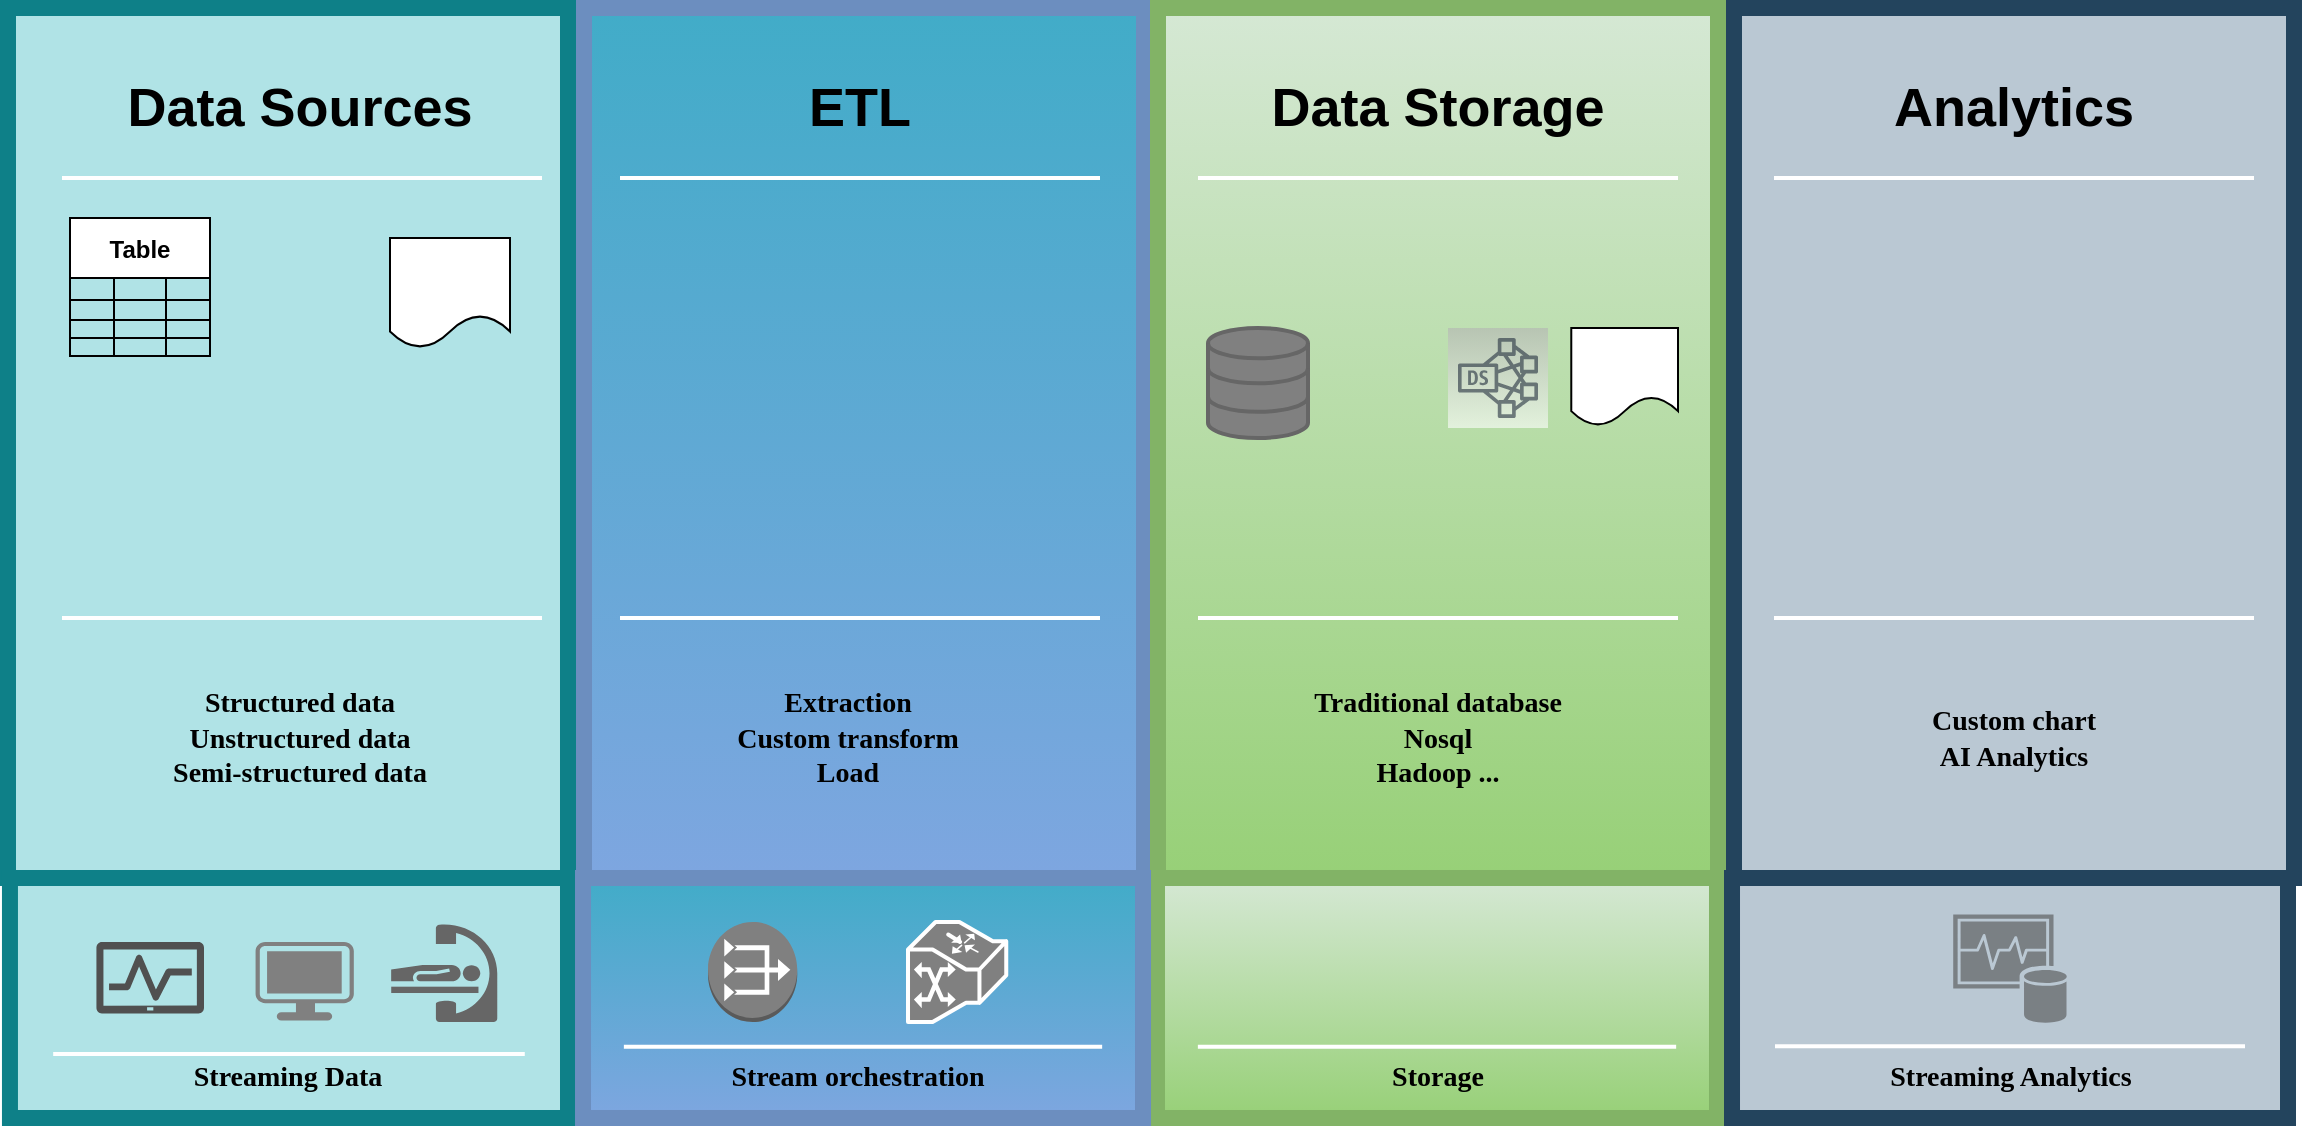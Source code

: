<mxfile version="14.9.1" type="github">
  <diagram name="Page-1" id="12e1b939-464a-85fe-373e-61e167be1490">
    <mxGraphModel dx="1422" dy="712" grid="1" gridSize="10" guides="1" tooltips="1" connect="1" arrows="1" fold="1" page="1" pageScale="1.5" pageWidth="1169" pageHeight="826" background="none" math="0" shadow="0">
      <root>
        <mxCell id="0" />
        <mxCell id="1" parent="0" />
        <mxCell id="60da8b9f42644d3a-2" value="" style="whiteSpace=wrap;html=1;rounded=0;shadow=0;strokeWidth=8;fontSize=20;align=center;fillColor=#b0e3e6;strokeColor=#0e8088;" parent="1" vertex="1">
          <mxGeometry x="310" y="405" width="280" height="435" as="geometry" />
        </mxCell>
        <mxCell id="60da8b9f42644d3a-3" value="Data Sources" style="text;html=1;strokeColor=none;fillColor=none;align=center;verticalAlign=middle;whiteSpace=wrap;rounded=0;shadow=0;fontSize=27;fontColor=#000000;fontStyle=1" parent="1" vertex="1">
          <mxGeometry x="316" y="425" width="280" height="60" as="geometry" />
        </mxCell>
        <mxCell id="60da8b9f42644d3a-4" value="&lt;font face=&quot;Georgia&quot;&gt;&lt;b&gt;&lt;font color=&quot;#000000&quot;&gt;Structured data&lt;/font&gt;&lt;br&gt;&lt;/b&gt;&lt;/font&gt;&lt;div&gt;&lt;font face=&quot;Georgia&quot;&gt;&lt;b&gt;&lt;font color=&quot;#000000&quot;&gt;Unstructured data&lt;/font&gt; &lt;br&gt;&lt;/b&gt;&lt;/font&gt;&lt;/div&gt;&lt;div&gt;&lt;font face=&quot;Georgia&quot;&gt;&lt;b&gt;&lt;font color=&quot;#000000&quot;&gt;Semi-structured data&lt;/font&gt;&lt;/b&gt;&lt;/font&gt;&lt;/div&gt;" style="text;html=1;strokeColor=none;fillColor=none;align=center;verticalAlign=middle;whiteSpace=wrap;rounded=0;shadow=0;fontSize=14;fontColor=#FFFFFF;" parent="1" vertex="1">
          <mxGeometry x="316" y="725" width="280" height="90" as="geometry" />
        </mxCell>
        <mxCell id="60da8b9f42644d3a-6" value="" style="line;strokeWidth=2;html=1;rounded=0;shadow=0;fontSize=27;align=center;fillColor=none;strokeColor=#FFFFFF;" parent="1" vertex="1">
          <mxGeometry x="337" y="485" width="240" height="10" as="geometry" />
        </mxCell>
        <mxCell id="60da8b9f42644d3a-7" value="" style="line;strokeWidth=2;html=1;rounded=0;shadow=0;fontSize=27;align=center;fillColor=none;strokeColor=#FFFFFF;" parent="1" vertex="1">
          <mxGeometry x="337" y="705" width="240" height="10" as="geometry" />
        </mxCell>
        <mxCell id="60da8b9f42644d3a-17" value="" style="whiteSpace=wrap;html=1;rounded=0;shadow=0;strokeWidth=8;fontSize=20;align=center;fillColor=#41acc8;strokeColor=#6c8ebf;gradientColor=#7ea6e0;" parent="1" vertex="1">
          <mxGeometry x="598" y="405" width="280" height="435" as="geometry" />
        </mxCell>
        <mxCell id="60da8b9f42644d3a-18" value="ETL" style="text;html=1;strokeColor=none;fillColor=none;align=center;verticalAlign=middle;whiteSpace=wrap;rounded=0;shadow=0;fontSize=27;fontColor=#000000;fontStyle=1" parent="1" vertex="1">
          <mxGeometry x="596" y="425" width="280" height="60" as="geometry" />
        </mxCell>
        <mxCell id="60da8b9f42644d3a-20" value="" style="line;strokeWidth=2;html=1;rounded=0;shadow=0;fontSize=27;align=center;fillColor=none;strokeColor=#FFFFFF;" parent="1" vertex="1">
          <mxGeometry x="616" y="485" width="240" height="10" as="geometry" />
        </mxCell>
        <mxCell id="60da8b9f42644d3a-21" value="" style="line;strokeWidth=2;html=1;rounded=0;shadow=0;fontSize=27;align=center;fillColor=none;strokeColor=#FFFFFF;" parent="1" vertex="1">
          <mxGeometry x="616" y="705" width="240" height="10" as="geometry" />
        </mxCell>
        <mxCell id="60da8b9f42644d3a-24" value="" style="whiteSpace=wrap;html=1;rounded=0;shadow=0;strokeWidth=8;fontSize=20;align=center;fillColor=#d5e8d4;strokeColor=#82b366;gradientColor=#97d077;" parent="1" vertex="1">
          <mxGeometry x="885" y="405" width="280" height="435" as="geometry" />
        </mxCell>
        <mxCell id="60da8b9f42644d3a-25" value="Data Storage" style="text;html=1;strokeColor=none;fillColor=none;align=center;verticalAlign=middle;whiteSpace=wrap;rounded=0;shadow=0;fontSize=27;fontColor=#000000;fontStyle=1" parent="1" vertex="1">
          <mxGeometry x="885" y="425" width="280" height="60" as="geometry" />
        </mxCell>
        <mxCell id="60da8b9f42644d3a-27" value="" style="line;strokeWidth=2;html=1;rounded=0;shadow=0;fontSize=27;align=left;fillColor=none;strokeColor=#FFFFFF;" parent="1" vertex="1">
          <mxGeometry x="905" y="485" width="240" height="10" as="geometry" />
        </mxCell>
        <mxCell id="60da8b9f42644d3a-28" value="" style="line;strokeWidth=2;html=1;rounded=0;shadow=0;fontSize=27;align=center;fillColor=none;strokeColor=#FFFFFF;" parent="1" vertex="1">
          <mxGeometry x="905" y="705" width="240" height="10" as="geometry" />
        </mxCell>
        <mxCell id="60da8b9f42644d3a-31" value="" style="whiteSpace=wrap;html=1;rounded=0;shadow=0;strokeWidth=8;fontSize=20;align=center;fillColor=#bac8d3;strokeColor=#23445d;" parent="1" vertex="1">
          <mxGeometry x="1173" y="405" width="280" height="435" as="geometry" />
        </mxCell>
        <mxCell id="60da8b9f42644d3a-32" value="Analytics" style="text;html=1;strokeColor=none;fillColor=none;align=center;verticalAlign=middle;whiteSpace=wrap;rounded=0;shadow=0;fontSize=27;fontColor=#000000;fontStyle=1" parent="1" vertex="1">
          <mxGeometry x="1173" y="425" width="280" height="60" as="geometry" />
        </mxCell>
        <mxCell id="60da8b9f42644d3a-33" value="&lt;div&gt;&lt;font color=&quot;#000000&quot;&gt;&lt;b&gt;&lt;font face=&quot;Georgia&quot;&gt;Custom chart&lt;/font&gt;&lt;/b&gt;&lt;/font&gt;&lt;/div&gt;&lt;div&gt;&lt;b&gt;&lt;font face=&quot;Georgia&quot;&gt;&lt;font color=&quot;#000000&quot;&gt;AI Analytics&lt;/font&gt;&lt;br&gt;&lt;/font&gt;&lt;/b&gt;&lt;/div&gt;" style="text;html=1;strokeColor=none;fillColor=none;align=center;verticalAlign=middle;whiteSpace=wrap;rounded=0;shadow=0;fontSize=14;fontColor=#FFFFFF;" parent="1" vertex="1">
          <mxGeometry x="1173" y="725" width="280" height="90" as="geometry" />
        </mxCell>
        <mxCell id="60da8b9f42644d3a-34" value="" style="line;strokeWidth=2;html=1;rounded=0;shadow=0;fontSize=27;align=center;fillColor=none;strokeColor=#FFFFFF;" parent="1" vertex="1">
          <mxGeometry x="1193" y="485" width="240" height="10" as="geometry" />
        </mxCell>
        <mxCell id="60da8b9f42644d3a-35" value="" style="line;strokeWidth=2;html=1;rounded=0;shadow=0;fontSize=27;align=center;fillColor=none;strokeColor=#FFFFFF;verticalAlign=middle;flipH=0;flipV=1;" parent="1" vertex="1">
          <mxGeometry x="1193" y="705" width="240" height="10" as="geometry" />
        </mxCell>
        <mxCell id="_n4vUQhBtcx1B0NC8GrD-14" value="&lt;div&gt;&lt;font color=&quot;#000000&quot;&gt;&lt;b&gt;&lt;font face=&quot;Georgia&quot;&gt;Extraction&lt;br&gt;&lt;/font&gt;&lt;/b&gt;&lt;/font&gt;&lt;/div&gt;&lt;div&gt;&lt;font color=&quot;#000000&quot;&gt;&lt;b&gt;&lt;font face=&quot;Georgia&quot;&gt;Custom transform&lt;/font&gt;&lt;/b&gt;&lt;/font&gt;&lt;/div&gt;&lt;div&gt;&lt;font color=&quot;#000000&quot;&gt;&lt;b&gt;&lt;font face=&quot;Georgia&quot;&gt;Load&lt;/font&gt;&lt;/b&gt;&lt;/font&gt;&lt;br&gt;&lt;/div&gt;" style="text;html=1;strokeColor=none;fillColor=none;align=center;verticalAlign=middle;whiteSpace=wrap;rounded=0;shadow=0;fontSize=14;fontColor=#FFFFFF;" parent="1" vertex="1">
          <mxGeometry x="590" y="725" width="280" height="90" as="geometry" />
        </mxCell>
        <mxCell id="_n4vUQhBtcx1B0NC8GrD-25" value="Table" style="shape=table;startSize=30;container=1;collapsible=0;childLayout=tableLayout;fontStyle=1;align=center;aspect=fixed;" parent="1" vertex="1">
          <mxGeometry x="341" y="510" width="70" height="69" as="geometry" />
        </mxCell>
        <mxCell id="_n4vUQhBtcx1B0NC8GrD-26" value="" style="shape=partialRectangle;html=1;whiteSpace=wrap;collapsible=0;dropTarget=0;pointerEvents=0;fillColor=none;top=0;left=0;bottom=0;right=0;points=[[0,0.5],[1,0.5]];portConstraint=eastwest;" parent="_n4vUQhBtcx1B0NC8GrD-25" vertex="1">
          <mxGeometry y="30" width="70" height="11" as="geometry" />
        </mxCell>
        <mxCell id="_n4vUQhBtcx1B0NC8GrD-27" value="" style="shape=partialRectangle;html=1;whiteSpace=wrap;connectable=0;fillColor=none;top=0;left=0;bottom=0;right=0;overflow=hidden;" parent="_n4vUQhBtcx1B0NC8GrD-26" vertex="1">
          <mxGeometry width="22" height="11" as="geometry" />
        </mxCell>
        <mxCell id="_n4vUQhBtcx1B0NC8GrD-28" value="" style="shape=partialRectangle;html=1;whiteSpace=wrap;connectable=0;fillColor=none;top=0;left=0;bottom=0;right=0;overflow=hidden;" parent="_n4vUQhBtcx1B0NC8GrD-26" vertex="1">
          <mxGeometry x="22" width="26" height="11" as="geometry" />
        </mxCell>
        <mxCell id="_n4vUQhBtcx1B0NC8GrD-29" value="" style="shape=partialRectangle;html=1;whiteSpace=wrap;connectable=0;fillColor=none;top=0;left=0;bottom=0;right=0;overflow=hidden;" parent="_n4vUQhBtcx1B0NC8GrD-26" vertex="1">
          <mxGeometry x="48" width="22" height="11" as="geometry" />
        </mxCell>
        <mxCell id="_n4vUQhBtcx1B0NC8GrD-30" value="" style="shape=partialRectangle;html=1;whiteSpace=wrap;collapsible=0;dropTarget=0;pointerEvents=0;fillColor=none;top=0;left=0;bottom=0;right=0;points=[[0,0.5],[1,0.5]];portConstraint=eastwest;" parent="_n4vUQhBtcx1B0NC8GrD-25" vertex="1">
          <mxGeometry y="41" width="70" height="10" as="geometry" />
        </mxCell>
        <mxCell id="_n4vUQhBtcx1B0NC8GrD-31" value="" style="shape=partialRectangle;html=1;whiteSpace=wrap;connectable=0;fillColor=none;top=0;left=0;bottom=0;right=0;overflow=hidden;" parent="_n4vUQhBtcx1B0NC8GrD-30" vertex="1">
          <mxGeometry width="22" height="10" as="geometry" />
        </mxCell>
        <mxCell id="_n4vUQhBtcx1B0NC8GrD-32" value="" style="shape=partialRectangle;html=1;whiteSpace=wrap;connectable=0;fillColor=none;top=0;left=0;bottom=0;right=0;overflow=hidden;" parent="_n4vUQhBtcx1B0NC8GrD-30" vertex="1">
          <mxGeometry x="22" width="26" height="10" as="geometry" />
        </mxCell>
        <mxCell id="_n4vUQhBtcx1B0NC8GrD-33" value="" style="shape=partialRectangle;html=1;whiteSpace=wrap;connectable=0;fillColor=none;top=0;left=0;bottom=0;right=0;overflow=hidden;" parent="_n4vUQhBtcx1B0NC8GrD-30" vertex="1">
          <mxGeometry x="48" width="22" height="10" as="geometry" />
        </mxCell>
        <mxCell id="_n4vUQhBtcx1B0NC8GrD-34" value="" style="shape=partialRectangle;html=1;whiteSpace=wrap;collapsible=0;dropTarget=0;pointerEvents=0;fillColor=none;top=0;left=0;bottom=0;right=0;points=[[0,0.5],[1,0.5]];portConstraint=eastwest;" parent="_n4vUQhBtcx1B0NC8GrD-25" vertex="1">
          <mxGeometry y="51" width="70" height="9" as="geometry" />
        </mxCell>
        <mxCell id="_n4vUQhBtcx1B0NC8GrD-35" value="" style="shape=partialRectangle;html=1;whiteSpace=wrap;connectable=0;fillColor=none;top=0;left=0;bottom=0;right=0;overflow=hidden;" parent="_n4vUQhBtcx1B0NC8GrD-34" vertex="1">
          <mxGeometry width="22" height="9" as="geometry" />
        </mxCell>
        <mxCell id="_n4vUQhBtcx1B0NC8GrD-36" value="" style="shape=partialRectangle;html=1;whiteSpace=wrap;connectable=0;fillColor=none;top=0;left=0;bottom=0;right=0;overflow=hidden;" parent="_n4vUQhBtcx1B0NC8GrD-34" vertex="1">
          <mxGeometry x="22" width="26" height="9" as="geometry" />
        </mxCell>
        <mxCell id="_n4vUQhBtcx1B0NC8GrD-37" value="" style="shape=partialRectangle;html=1;whiteSpace=wrap;connectable=0;fillColor=none;top=0;left=0;bottom=0;right=0;overflow=hidden;" parent="_n4vUQhBtcx1B0NC8GrD-34" vertex="1">
          <mxGeometry x="48" width="22" height="9" as="geometry" />
        </mxCell>
        <mxCell id="hcTz_RfjsQjMArmlq-sm-9" style="shape=partialRectangle;html=1;whiteSpace=wrap;collapsible=0;dropTarget=0;pointerEvents=0;fillColor=none;top=0;left=0;bottom=0;right=0;points=[[0,0.5],[1,0.5]];portConstraint=eastwest;" parent="_n4vUQhBtcx1B0NC8GrD-25" vertex="1">
          <mxGeometry y="60" width="70" height="9" as="geometry" />
        </mxCell>
        <mxCell id="hcTz_RfjsQjMArmlq-sm-10" style="shape=partialRectangle;html=1;whiteSpace=wrap;connectable=0;fillColor=none;top=0;left=0;bottom=0;right=0;overflow=hidden;" parent="hcTz_RfjsQjMArmlq-sm-9" vertex="1">
          <mxGeometry width="22" height="9" as="geometry" />
        </mxCell>
        <mxCell id="hcTz_RfjsQjMArmlq-sm-11" style="shape=partialRectangle;html=1;whiteSpace=wrap;connectable=0;fillColor=none;top=0;left=0;bottom=0;right=0;overflow=hidden;" parent="hcTz_RfjsQjMArmlq-sm-9" vertex="1">
          <mxGeometry x="22" width="26" height="9" as="geometry" />
        </mxCell>
        <mxCell id="hcTz_RfjsQjMArmlq-sm-12" style="shape=partialRectangle;html=1;whiteSpace=wrap;connectable=0;fillColor=none;top=0;left=0;bottom=0;right=0;overflow=hidden;" parent="hcTz_RfjsQjMArmlq-sm-9" vertex="1">
          <mxGeometry x="48" width="22" height="9" as="geometry" />
        </mxCell>
        <mxCell id="_n4vUQhBtcx1B0NC8GrD-38" value="" style="shape=document;whiteSpace=wrap;html=1;boundedLbl=1;aspect=fixed;" parent="1" vertex="1">
          <mxGeometry x="501" y="520" width="60" height="55" as="geometry" />
        </mxCell>
        <mxCell id="_n4vUQhBtcx1B0NC8GrD-39" value="" style="shape=image;html=1;verticalAlign=top;verticalLabelPosition=bottom;labelBackgroundColor=#ffffff;imageAspect=0;aspect=fixed;image=https://cdn0.iconfinder.com/data/icons/file-61/20/file_json-128.png" parent="1" vertex="1">
          <mxGeometry x="419" y="510" width="70" height="70" as="geometry" />
        </mxCell>
        <mxCell id="_n4vUQhBtcx1B0NC8GrD-40" value="" style="shape=image;html=1;verticalAlign=top;verticalLabelPosition=bottom;labelBackgroundColor=#ffffff;imageAspect=0;aspect=fixed;image=https://cdn4.iconfinder.com/data/icons/documents-42/512/document_file_paper_page-26-128.png" parent="1" vertex="1">
          <mxGeometry x="337" y="583.75" width="85" height="85" as="geometry" />
        </mxCell>
        <mxCell id="_n4vUQhBtcx1B0NC8GrD-41" value="" style="shape=image;html=1;verticalAlign=top;verticalLabelPosition=bottom;labelBackgroundColor=#ffffff;imageAspect=0;aspect=fixed;image=https://cdn3.iconfinder.com/data/icons/logos-brands-3/24/logo_brand_brands_logos_excel-128.png" parent="1" vertex="1">
          <mxGeometry x="429" y="598.25" width="56" height="56" as="geometry" />
        </mxCell>
        <mxCell id="_n4vUQhBtcx1B0NC8GrD-42" value="" style="shape=image;html=1;verticalAlign=top;verticalLabelPosition=bottom;labelBackgroundColor=#ffffff;imageAspect=0;aspect=fixed;image=https://cdn4.iconfinder.com/data/icons/social-media-logos-6/512/68-word-128.png" parent="1" vertex="1">
          <mxGeometry x="501" y="592.5" width="67.5" height="67.5" as="geometry" />
        </mxCell>
        <mxCell id="_n4vUQhBtcx1B0NC8GrD-50" value="" style="shape=image;html=1;verticalAlign=top;verticalLabelPosition=bottom;labelBackgroundColor=#ffffff;imageAspect=0;aspect=fixed;image=https://cdn1.iconfinder.com/data/icons/customicondesign-mini-deepcolour-png/48/Wheels.png;fillColor=#666666;" parent="1" vertex="1">
          <mxGeometry x="675.62" y="545.5" width="108.75" height="108.75" as="geometry" />
        </mxCell>
        <mxCell id="_n4vUQhBtcx1B0NC8GrD-60" value="" style="html=1;verticalLabelPosition=bottom;align=center;labelBackgroundColor=#ffffff;verticalAlign=top;strokeWidth=2;shadow=0;dashed=0;shape=mxgraph.ios7.icons.data;fillColor=#808080;strokeColor=#666666;" parent="1" vertex="1">
          <mxGeometry x="910" y="565" width="50" height="55" as="geometry" />
        </mxCell>
        <mxCell id="_n4vUQhBtcx1B0NC8GrD-77" value="&lt;div&gt;&lt;font color=&quot;#000000&quot;&gt;&lt;b&gt;&lt;font face=&quot;Georgia&quot;&gt;Traditional database&lt;br&gt;&lt;/font&gt;&lt;/b&gt;&lt;/font&gt;&lt;/div&gt;&lt;div&gt;&lt;font color=&quot;#000000&quot;&gt;&lt;b&gt;&lt;font face=&quot;Georgia&quot;&gt;Nosql&lt;/font&gt;&lt;/b&gt;&lt;/font&gt;&lt;/div&gt;&lt;div&gt;&lt;font color=&quot;#000000&quot;&gt;&lt;b&gt;&lt;font face=&quot;Georgia&quot;&gt;Hadoop ...&lt;/font&gt;&lt;/b&gt;&lt;/font&gt;&lt;br&gt;&lt;/div&gt;" style="text;html=1;strokeColor=none;fillColor=none;align=center;verticalAlign=middle;whiteSpace=wrap;rounded=0;shadow=0;fontSize=14;fontColor=#FFFFFF;" parent="1" vertex="1">
          <mxGeometry x="890" y="725" width="270" height="90" as="geometry" />
        </mxCell>
        <mxCell id="hcTz_RfjsQjMArmlq-sm-2" value="" style="outlineConnect=0;fontColor=#232F3E;strokeColor=#232F3E;dashed=0;verticalLabelPosition=bottom;verticalAlign=top;align=center;html=1;fontSize=12;fontStyle=0;aspect=fixed;shape=mxgraph.aws4.resourceIcon;resIcon=mxgraph.aws4.dense_storage_node;sketch=0;shadow=0;opacity=60;gradientColor=#ffffff;fillColor=#B3B3B3;" parent="1" vertex="1">
          <mxGeometry x="1030" y="565" width="50" height="50" as="geometry" />
        </mxCell>
        <mxCell id="hcTz_RfjsQjMArmlq-sm-3" value="" style="shape=image;html=1;verticalAlign=top;verticalLabelPosition=bottom;labelBackgroundColor=#ffffff;imageAspect=0;aspect=fixed;image=https://cdn1.iconfinder.com/data/icons/100-basic-for-user-interface/32/73-files-128.png;fillColor=#E6E6E6;" parent="1" vertex="1">
          <mxGeometry x="970" y="565" width="50" height="50" as="geometry" />
        </mxCell>
        <mxCell id="hcTz_RfjsQjMArmlq-sm-7" value="" style="group" parent="1" vertex="1" connectable="0">
          <mxGeometry x="1193" y="508.5" width="226" height="50" as="geometry" />
        </mxCell>
        <mxCell id="_n4vUQhBtcx1B0NC8GrD-67" value="" style="shape=image;html=1;verticalAlign=top;verticalLabelPosition=bottom;labelBackgroundColor=#ffffff;imageAspect=0;aspect=fixed;image=https://cdn2.iconfinder.com/data/icons/essential-web-4/50/barchart-graph-stat-statistics-summary-128.png;strokeColor=#666666;fillColor=#999999;" parent="hcTz_RfjsQjMArmlq-sm-7" vertex="1">
          <mxGeometry width="50" height="50" as="geometry" />
        </mxCell>
        <mxCell id="_n4vUQhBtcx1B0NC8GrD-68" value="" style="shape=image;html=1;verticalAlign=top;verticalLabelPosition=bottom;labelBackgroundColor=#ffffff;imageAspect=0;aspect=fixed;image=https://cdn1.iconfinder.com/data/icons/free-education-set/33/linechart-128.png;strokeColor=#666666;fillColor=#999999;" parent="hcTz_RfjsQjMArmlq-sm-7" vertex="1">
          <mxGeometry x="86" width="50" height="50" as="geometry" />
        </mxCell>
        <mxCell id="_n4vUQhBtcx1B0NC8GrD-70" value="" style="shape=image;html=1;verticalAlign=top;verticalLabelPosition=bottom;labelBackgroundColor=#ffffff;imageAspect=0;aspect=fixed;image=https://cdn4.iconfinder.com/data/icons/success-filloutline/64/chart-analytics-stocks-increasing-growth-128.png;strokeColor=#666666;fillColor=#999999;" parent="hcTz_RfjsQjMArmlq-sm-7" vertex="1">
          <mxGeometry x="176" width="50" height="50" as="geometry" />
        </mxCell>
        <mxCell id="hcTz_RfjsQjMArmlq-sm-8" value="" style="group" parent="1" vertex="1" connectable="0">
          <mxGeometry x="1195.38" y="586" width="223.62" height="50" as="geometry" />
        </mxCell>
        <mxCell id="_n4vUQhBtcx1B0NC8GrD-71" value="" style="shape=image;html=1;verticalAlign=top;verticalLabelPosition=bottom;labelBackgroundColor=#ffffff;imageAspect=0;aspect=fixed;image=https://cdn2.iconfinder.com/data/icons/app-user-interface-6/48/Dashboard-128.png;strokeColor=#666666;fillColor=#999999;" parent="hcTz_RfjsQjMArmlq-sm-8" vertex="1">
          <mxGeometry width="50" height="50" as="geometry" />
        </mxCell>
        <mxCell id="_n4vUQhBtcx1B0NC8GrD-72" value="" style="shape=image;html=1;verticalAlign=top;verticalLabelPosition=bottom;labelBackgroundColor=#ffffff;imageAspect=0;aspect=fixed;image=https://cdn2.iconfinder.com/data/icons/maternity-and-pregnancy-2/512/366_analytics_processing_dashboard_data_stats_data_management_organization-128.png;strokeColor=#666666;fillColor=#999999;" parent="hcTz_RfjsQjMArmlq-sm-8" vertex="1">
          <mxGeometry x="83.75" width="50" height="50" as="geometry" />
        </mxCell>
        <mxCell id="_n4vUQhBtcx1B0NC8GrD-76" value="" style="shape=image;html=1;verticalAlign=top;verticalLabelPosition=bottom;labelBackgroundColor=#ffffff;imageAspect=0;aspect=fixed;image=https://cdn2.iconfinder.com/data/icons/artificial-intelligence-6/64/ArtificialIntelligence12-128.png;strokeColor=#666666;fillColor=#999999;" parent="hcTz_RfjsQjMArmlq-sm-8" vertex="1">
          <mxGeometry x="173.62" width="50" height="50" as="geometry" />
        </mxCell>
        <mxCell id="hcTz_RfjsQjMArmlq-sm-31" value="" style="shape=image;html=1;verticalAlign=top;verticalLabelPosition=bottom;labelBackgroundColor=#ffffff;imageAspect=0;aspect=fixed;image=https://cdn4.iconfinder.com/data/icons/documents-42/512/document_file_paper_page-26-128.png" parent="1" vertex="1">
          <mxGeometry x="337" y="583.75" width="85" height="85" as="geometry" />
        </mxCell>
        <mxCell id="hcTz_RfjsQjMArmlq-sm-32" value="" style="shape=image;html=1;verticalAlign=top;verticalLabelPosition=bottom;labelBackgroundColor=#ffffff;imageAspect=0;aspect=fixed;image=https://cdn3.iconfinder.com/data/icons/logos-brands-3/24/logo_brand_brands_logos_excel-128.png" parent="1" vertex="1">
          <mxGeometry x="429" y="598.25" width="56" height="56" as="geometry" />
        </mxCell>
        <mxCell id="hcTz_RfjsQjMArmlq-sm-43" value="" style="group" parent="1" vertex="1" connectable="0">
          <mxGeometry x="309" y="840" width="1134.02" height="131" as="geometry" />
        </mxCell>
        <mxCell id="hcTz_RfjsQjMArmlq-sm-35" value="" style="group" parent="hcTz_RfjsQjMArmlq-sm-43" vertex="1" connectable="0">
          <mxGeometry x="1" width="280" height="131" as="geometry" />
        </mxCell>
        <mxCell id="_n4vUQhBtcx1B0NC8GrD-43" value="" style="whiteSpace=wrap;html=1;rounded=0;shadow=0;strokeWidth=8;fontSize=20;align=center;fillColor=#b0e3e6;strokeColor=#0e8088;" parent="hcTz_RfjsQjMArmlq-sm-35" vertex="1">
          <mxGeometry x="0.981" width="279.018" height="120" as="geometry" />
        </mxCell>
        <mxCell id="_n4vUQhBtcx1B0NC8GrD-44" value="&lt;div&gt;&lt;b&gt;&lt;font face=&quot;Tahoma&quot;&gt;Streaming Data&lt;/font&gt;&lt;/b&gt;&lt;/div&gt;&lt;div&gt;&lt;b&gt;&lt;font face=&quot;Tahoma&quot;&gt;&lt;br&gt;&lt;/font&gt;&lt;/b&gt;&lt;/div&gt;" style="text;html=1;strokeColor=none;fillColor=none;align=center;verticalAlign=middle;whiteSpace=wrap;rounded=0;shadow=0;fontSize=14;fontColor=#000000;" parent="hcTz_RfjsQjMArmlq-sm-35" vertex="1">
          <mxGeometry x="80.49" y="82" width="120" height="51" as="geometry" />
        </mxCell>
        <mxCell id="hcTz_RfjsQjMArmlq-sm-33" value="" style="group" parent="hcTz_RfjsQjMArmlq-sm-35" vertex="1" connectable="0">
          <mxGeometry x="22.596" y="22" width="235.789" height="60" as="geometry" />
        </mxCell>
        <mxCell id="_n4vUQhBtcx1B0NC8GrD-46" value="" style="pointerEvents=1;shadow=0;dashed=0;html=1;strokeColor=none;labelPosition=center;verticalLabelPosition=bottom;verticalAlign=top;align=center;fillColor=#505050;shape=mxgraph.mscae.intune.device_health" parent="hcTz_RfjsQjMArmlq-sm-33" vertex="1">
          <mxGeometry x="21.614" y="10" width="53.789" height="35.75" as="geometry" />
        </mxCell>
        <mxCell id="_n4vUQhBtcx1B0NC8GrD-48" value="" style="points=[[0.03,0.03,0],[0.5,0,0],[0.97,0.03,0],[1,0.4,0],[0.97,0.745,0],[0.5,1,0],[0.03,0.745,0],[0,0.4,0]];verticalLabelPosition=bottom;html=1;verticalAlign=top;aspect=fixed;align=center;pointerEvents=1;shape=mxgraph.cisco19.workstation;strokeColor=none;fillColor=#808080;" parent="hcTz_RfjsQjMArmlq-sm-33" vertex="1">
          <mxGeometry x="101.193" y="10" width="49.123" height="39.298" as="geometry" />
        </mxCell>
        <mxCell id="_n4vUQhBtcx1B0NC8GrD-49" value="" style="shape=mxgraph.signs.healthcare.cath_lab;html=1;pointerEvents=1;strokeColor=none;verticalLabelPosition=bottom;verticalAlign=top;align=center;fillColor=#666666;" parent="hcTz_RfjsQjMArmlq-sm-33" vertex="1">
          <mxGeometry x="168.982" width="53.053" height="50" as="geometry" />
        </mxCell>
        <mxCell id="_n4vUQhBtcx1B0NC8GrD-45" value="" style="line;strokeWidth=2;html=1;rounded=0;shadow=0;fontSize=27;align=center;fillColor=none;strokeColor=#FFFFFF;" parent="hcTz_RfjsQjMArmlq-sm-35" vertex="1">
          <mxGeometry x="22.595" y="83" width="235.789" height="10" as="geometry" />
        </mxCell>
        <mxCell id="hcTz_RfjsQjMArmlq-sm-40" value="" style="group" parent="hcTz_RfjsQjMArmlq-sm-43" vertex="1" connectable="0">
          <mxGeometry x="578.0" width="280" height="120" as="geometry" />
        </mxCell>
        <mxCell id="_n4vUQhBtcx1B0NC8GrD-56" value="" style="whiteSpace=wrap;html=1;rounded=0;shadow=0;strokeWidth=8;fontSize=20;align=center;fillColor=#d5e8d4;strokeColor=#82b366;gradientColor=#97d077;" parent="hcTz_RfjsQjMArmlq-sm-40" vertex="1">
          <mxGeometry x="-2.493" width="280" height="120" as="geometry" />
        </mxCell>
        <mxCell id="_n4vUQhBtcx1B0NC8GrD-61" value="&lt;b&gt;&lt;font face=&quot;Georgia&quot;&gt;Storage&lt;/font&gt;&lt;/b&gt;" style="text;html=1;strokeColor=none;fillColor=none;align=center;verticalAlign=middle;whiteSpace=wrap;rounded=0;shadow=0;fontSize=14;fontColor=#000000;" parent="hcTz_RfjsQjMArmlq-sm-40" vertex="1">
          <mxGeometry x="102.507" y="89.311" width="70" height="20" as="geometry" />
        </mxCell>
        <mxCell id="_n4vUQhBtcx1B0NC8GrD-62" value="" style="line;strokeWidth=2;html=1;rounded=0;shadow=0;fontSize=27;align=center;fillColor=none;strokeColor=#FFFFFF;" parent="hcTz_RfjsQjMArmlq-sm-40" vertex="1">
          <mxGeometry x="17.934" y="79.411" width="239.146" height="9.897" as="geometry" />
        </mxCell>
        <mxCell id="hcTz_RfjsQjMArmlq-sm-5" value="" style="shape=image;html=1;verticalAlign=top;verticalLabelPosition=bottom;labelBackgroundColor=#ffffff;imageAspect=0;aspect=fixed;image=https://cdn2.iconfinder.com/data/icons/maternity-and-pregnancy-2/512/370_database_data_architecture_infographics_monitoring_data_management_organization-128.png;shadow=0;sketch=0;fillColor=#B3B3B3;gradientColor=#ffffff;opacity=60;" parent="hcTz_RfjsQjMArmlq-sm-40" vertex="1">
          <mxGeometry x="98.8" width="77.414" height="77.414" as="geometry" />
        </mxCell>
        <mxCell id="hcTz_RfjsQjMArmlq-sm-41" value="" style="group" parent="hcTz_RfjsQjMArmlq-sm-43" vertex="1" connectable="0">
          <mxGeometry x="861.0" width="280" height="120" as="geometry" />
        </mxCell>
        <mxCell id="_n4vUQhBtcx1B0NC8GrD-57" value="" style="whiteSpace=wrap;html=1;rounded=0;shadow=0;strokeWidth=8;fontSize=20;align=center;fillColor=#bac8d3;strokeColor=#23445d;" parent="hcTz_RfjsQjMArmlq-sm-41" vertex="1">
          <mxGeometry x="2.006" width="277.994" height="120" as="geometry" />
        </mxCell>
        <mxCell id="_n4vUQhBtcx1B0NC8GrD-63" value="&lt;font face=&quot;Georgia&quot;&gt;&lt;b&gt;Streaming Analytics&lt;/b&gt;&lt;/font&gt;" style="text;html=1;strokeColor=none;fillColor=none;align=center;verticalAlign=middle;whiteSpace=wrap;rounded=0;shadow=0;fontSize=14;fontColor=#000000;" parent="hcTz_RfjsQjMArmlq-sm-41" vertex="1">
          <mxGeometry x="61.576" y="88.822" width="158.854" height="20" as="geometry" />
        </mxCell>
        <mxCell id="_n4vUQhBtcx1B0NC8GrD-64" value="" style="line;strokeWidth=2;html=1;rounded=0;shadow=0;fontSize=27;align=center;fillColor=none;strokeColor=#FFFFFF;" parent="hcTz_RfjsQjMArmlq-sm-41" vertex="1">
          <mxGeometry x="23.501" y="79.408" width="235.005" height="9.412" as="geometry" />
        </mxCell>
        <mxCell id="hcTz_RfjsQjMArmlq-sm-4" value="" style="shadow=0;dashed=0;html=1;strokeColor=none;fillColor=#505050;labelPosition=center;verticalLabelPosition=bottom;verticalAlign=top;outlineConnect=0;align=center;shape=mxgraph.office.databases.monitoring_store;sketch=0;opacity=60;" parent="hcTz_RfjsQjMArmlq-sm-41" vertex="1">
          <mxGeometry x="112.607" y="18.235" width="56.793" height="54.588" as="geometry" />
        </mxCell>
        <mxCell id="XmFeUJ54ODBuoBufktVz-1" value="" style="shape=document;whiteSpace=wrap;html=1;boundedLbl=1;aspect=fixed;" vertex="1" parent="1">
          <mxGeometry x="1091.64" y="565" width="53.36" height="48.91" as="geometry" />
        </mxCell>
        <mxCell id="XmFeUJ54ODBuoBufktVz-2" value="" style="group" vertex="1" connectable="0" parent="1">
          <mxGeometry x="600.0" y="840" width="280" height="120" as="geometry" />
        </mxCell>
        <mxCell id="XmFeUJ54ODBuoBufktVz-3" value="" style="whiteSpace=wrap;html=1;rounded=0;shadow=0;strokeWidth=8;fontSize=20;align=center;gradientColor=#7EA6E0;fillColor=#41ACC8;strokeColor=#6C8EBF;" vertex="1" parent="XmFeUJ54ODBuoBufktVz-2">
          <mxGeometry x="-2.493" width="280" height="120" as="geometry" />
        </mxCell>
        <mxCell id="XmFeUJ54ODBuoBufktVz-4" value="&lt;font face=&quot;Georgia&quot;&gt;&lt;b&gt;Stream orchestration&lt;/b&gt;&lt;/font&gt;" style="text;html=1;strokeColor=none;fillColor=none;align=center;verticalAlign=middle;whiteSpace=wrap;rounded=0;shadow=0;fontSize=14;fontColor=#000000;" vertex="1" parent="XmFeUJ54ODBuoBufktVz-2">
          <mxGeometry x="50" y="89.31" width="170" height="20" as="geometry" />
        </mxCell>
        <mxCell id="XmFeUJ54ODBuoBufktVz-5" value="" style="line;strokeWidth=2;html=1;rounded=0;shadow=0;fontSize=27;align=center;fillColor=none;strokeColor=#FFFFFF;" vertex="1" parent="XmFeUJ54ODBuoBufktVz-2">
          <mxGeometry x="17.934" y="79.411" width="239.146" height="9.897" as="geometry" />
        </mxCell>
        <mxCell id="XmFeUJ54ODBuoBufktVz-7" value="" style="outlineConnect=0;dashed=0;verticalLabelPosition=bottom;verticalAlign=top;align=center;html=1;shape=mxgraph.aws3.vpc_nat_gateway;gradientColor=none;fillColor=#808080;flipV=0;flipH=0;" vertex="1" parent="XmFeUJ54ODBuoBufktVz-2">
          <mxGeometry x="60.005" y="22" width="44.619" height="50" as="geometry" />
        </mxCell>
        <mxCell id="_n4vUQhBtcx1B0NC8GrD-55" value="" style="shape=mxgraph.cisco.misc.ip_dsl;html=1;pointerEvents=1;dashed=0;strokeColor=#ffffff;strokeWidth=2;verticalLabelPosition=bottom;verticalAlign=top;align=center;outlineConnect=0;fillColor=#808080;flipV=0;flipH=0;" parent="XmFeUJ54ODBuoBufktVz-2" vertex="1">
          <mxGeometry x="160.003" y="22" width="49.121" height="50" as="geometry" />
        </mxCell>
      </root>
    </mxGraphModel>
  </diagram>
</mxfile>
